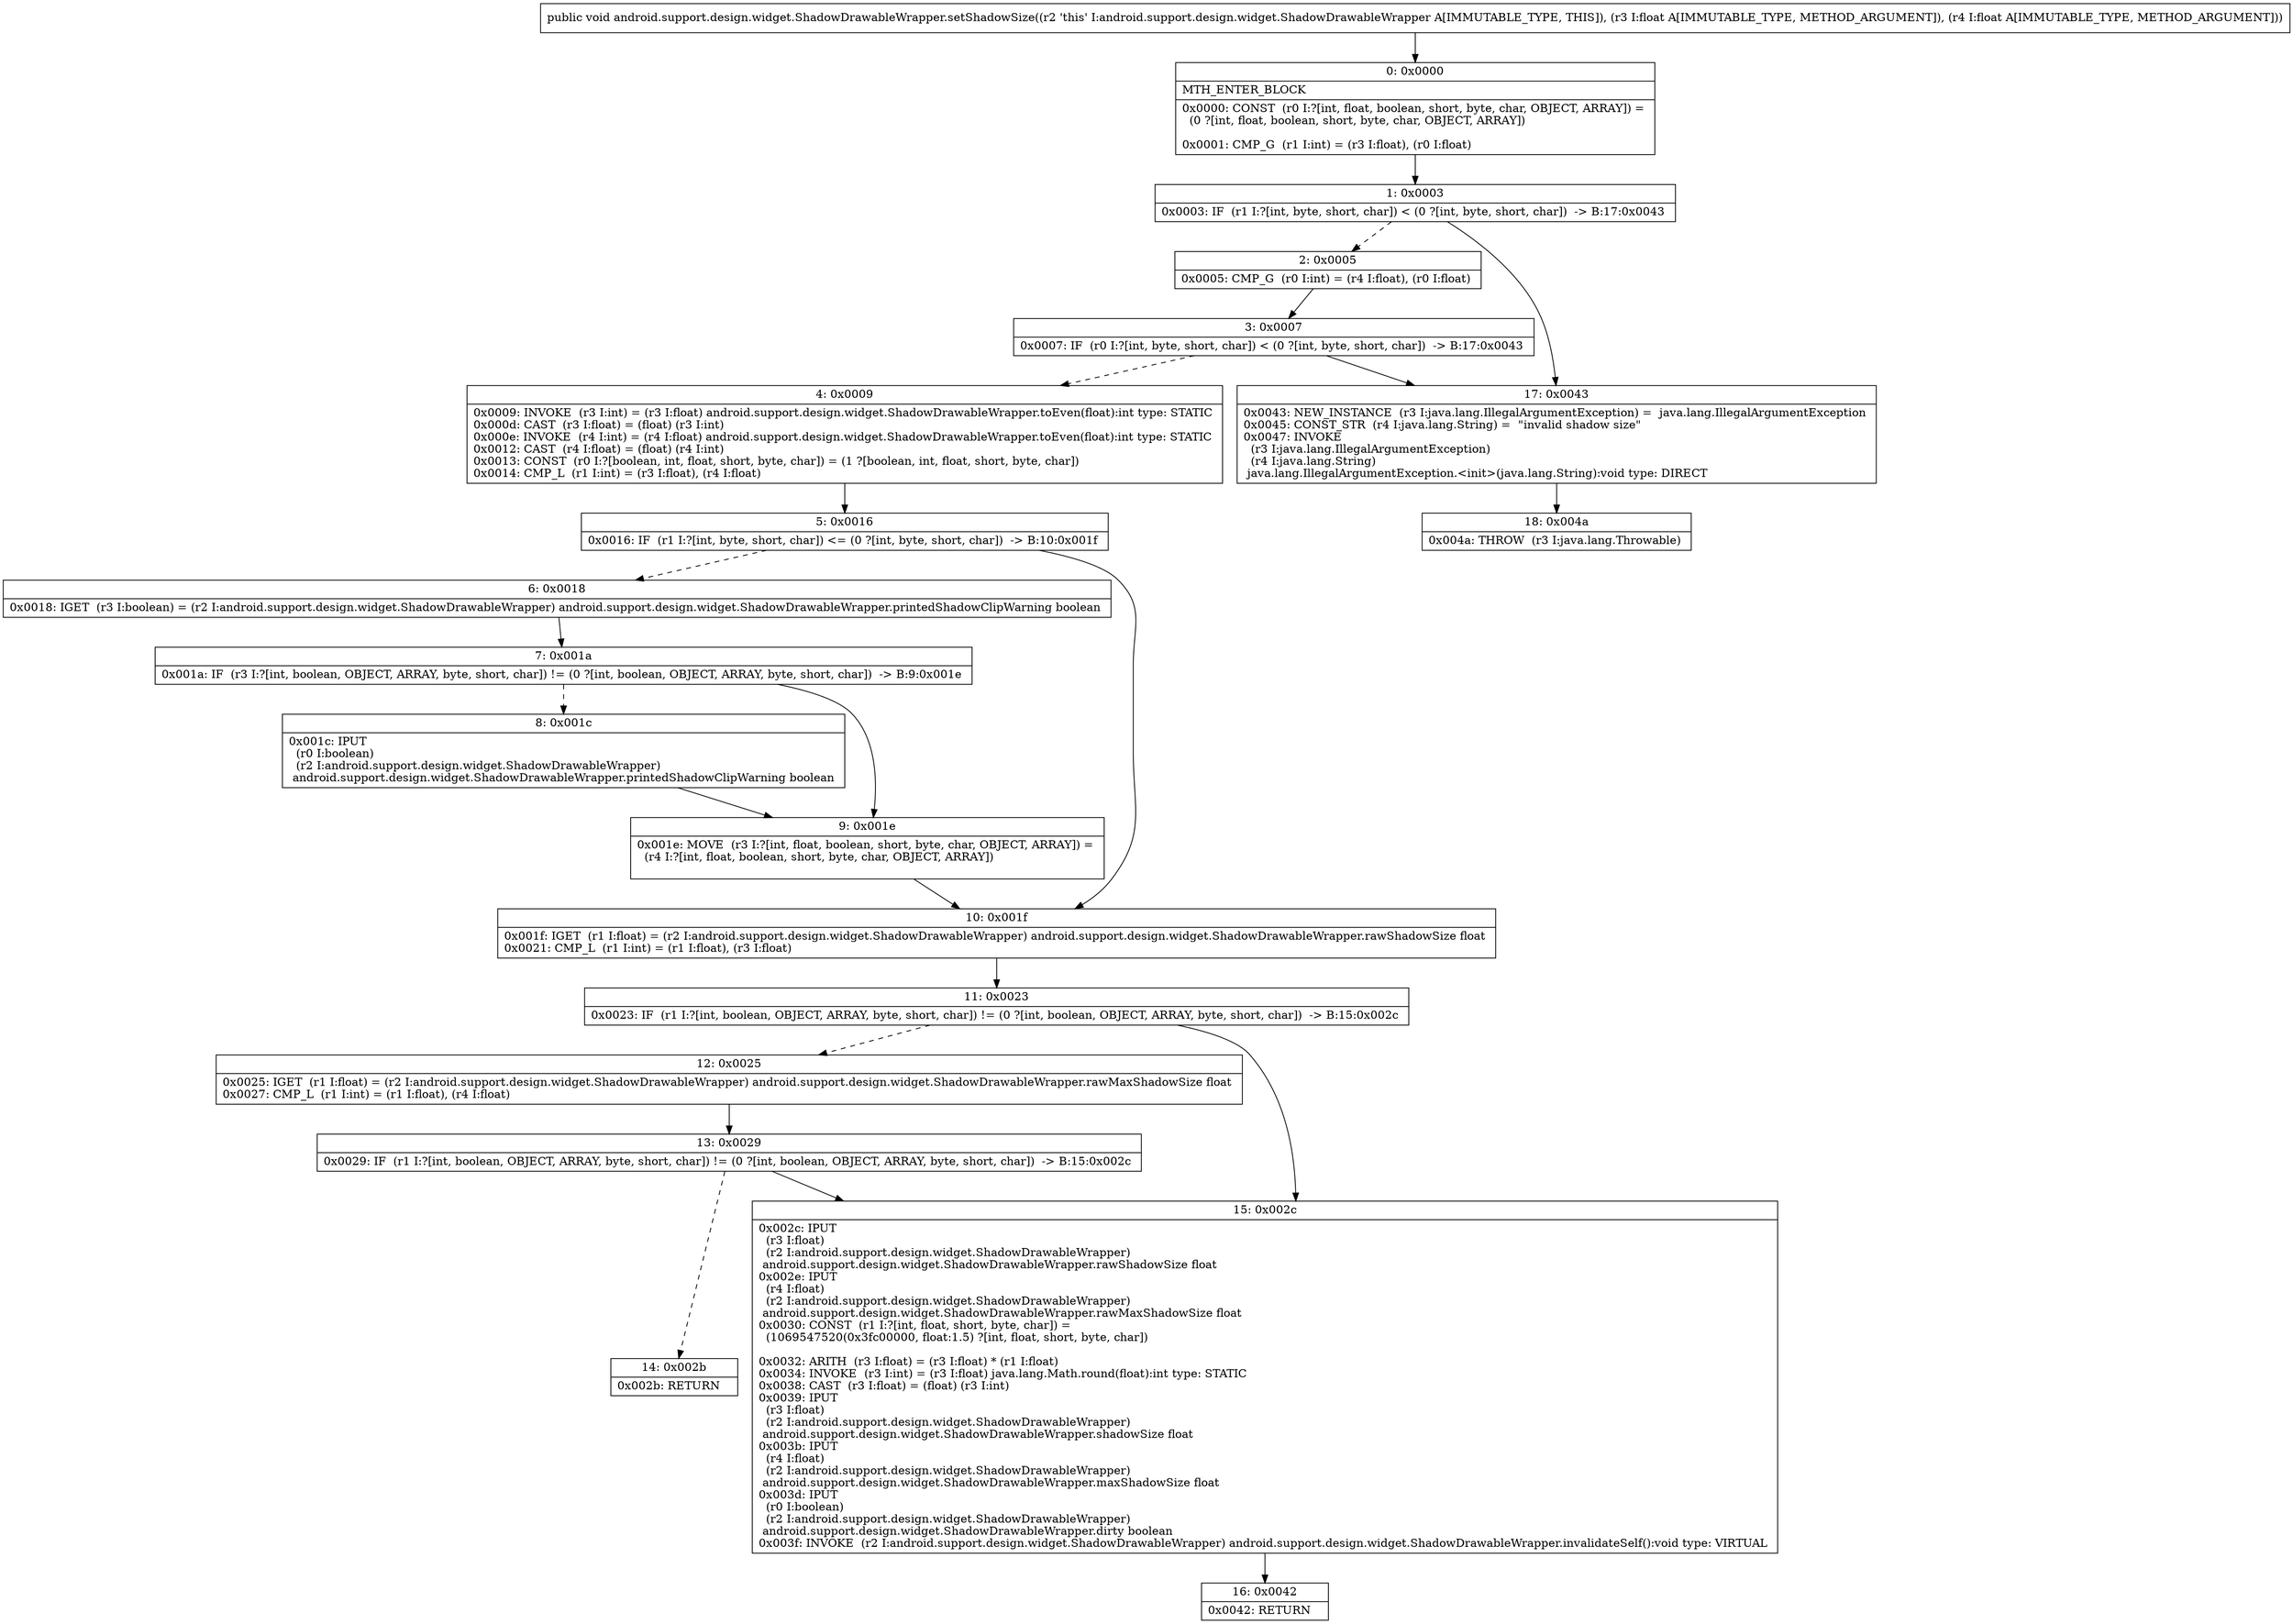 digraph "CFG forandroid.support.design.widget.ShadowDrawableWrapper.setShadowSize(FF)V" {
Node_0 [shape=record,label="{0\:\ 0x0000|MTH_ENTER_BLOCK\l|0x0000: CONST  (r0 I:?[int, float, boolean, short, byte, char, OBJECT, ARRAY]) = \l  (0 ?[int, float, boolean, short, byte, char, OBJECT, ARRAY])\l \l0x0001: CMP_G  (r1 I:int) = (r3 I:float), (r0 I:float) \l}"];
Node_1 [shape=record,label="{1\:\ 0x0003|0x0003: IF  (r1 I:?[int, byte, short, char]) \< (0 ?[int, byte, short, char])  \-\> B:17:0x0043 \l}"];
Node_2 [shape=record,label="{2\:\ 0x0005|0x0005: CMP_G  (r0 I:int) = (r4 I:float), (r0 I:float) \l}"];
Node_3 [shape=record,label="{3\:\ 0x0007|0x0007: IF  (r0 I:?[int, byte, short, char]) \< (0 ?[int, byte, short, char])  \-\> B:17:0x0043 \l}"];
Node_4 [shape=record,label="{4\:\ 0x0009|0x0009: INVOKE  (r3 I:int) = (r3 I:float) android.support.design.widget.ShadowDrawableWrapper.toEven(float):int type: STATIC \l0x000d: CAST  (r3 I:float) = (float) (r3 I:int) \l0x000e: INVOKE  (r4 I:int) = (r4 I:float) android.support.design.widget.ShadowDrawableWrapper.toEven(float):int type: STATIC \l0x0012: CAST  (r4 I:float) = (float) (r4 I:int) \l0x0013: CONST  (r0 I:?[boolean, int, float, short, byte, char]) = (1 ?[boolean, int, float, short, byte, char]) \l0x0014: CMP_L  (r1 I:int) = (r3 I:float), (r4 I:float) \l}"];
Node_5 [shape=record,label="{5\:\ 0x0016|0x0016: IF  (r1 I:?[int, byte, short, char]) \<= (0 ?[int, byte, short, char])  \-\> B:10:0x001f \l}"];
Node_6 [shape=record,label="{6\:\ 0x0018|0x0018: IGET  (r3 I:boolean) = (r2 I:android.support.design.widget.ShadowDrawableWrapper) android.support.design.widget.ShadowDrawableWrapper.printedShadowClipWarning boolean \l}"];
Node_7 [shape=record,label="{7\:\ 0x001a|0x001a: IF  (r3 I:?[int, boolean, OBJECT, ARRAY, byte, short, char]) != (0 ?[int, boolean, OBJECT, ARRAY, byte, short, char])  \-\> B:9:0x001e \l}"];
Node_8 [shape=record,label="{8\:\ 0x001c|0x001c: IPUT  \l  (r0 I:boolean)\l  (r2 I:android.support.design.widget.ShadowDrawableWrapper)\l android.support.design.widget.ShadowDrawableWrapper.printedShadowClipWarning boolean \l}"];
Node_9 [shape=record,label="{9\:\ 0x001e|0x001e: MOVE  (r3 I:?[int, float, boolean, short, byte, char, OBJECT, ARRAY]) = \l  (r4 I:?[int, float, boolean, short, byte, char, OBJECT, ARRAY])\l \l}"];
Node_10 [shape=record,label="{10\:\ 0x001f|0x001f: IGET  (r1 I:float) = (r2 I:android.support.design.widget.ShadowDrawableWrapper) android.support.design.widget.ShadowDrawableWrapper.rawShadowSize float \l0x0021: CMP_L  (r1 I:int) = (r1 I:float), (r3 I:float) \l}"];
Node_11 [shape=record,label="{11\:\ 0x0023|0x0023: IF  (r1 I:?[int, boolean, OBJECT, ARRAY, byte, short, char]) != (0 ?[int, boolean, OBJECT, ARRAY, byte, short, char])  \-\> B:15:0x002c \l}"];
Node_12 [shape=record,label="{12\:\ 0x0025|0x0025: IGET  (r1 I:float) = (r2 I:android.support.design.widget.ShadowDrawableWrapper) android.support.design.widget.ShadowDrawableWrapper.rawMaxShadowSize float \l0x0027: CMP_L  (r1 I:int) = (r1 I:float), (r4 I:float) \l}"];
Node_13 [shape=record,label="{13\:\ 0x0029|0x0029: IF  (r1 I:?[int, boolean, OBJECT, ARRAY, byte, short, char]) != (0 ?[int, boolean, OBJECT, ARRAY, byte, short, char])  \-\> B:15:0x002c \l}"];
Node_14 [shape=record,label="{14\:\ 0x002b|0x002b: RETURN   \l}"];
Node_15 [shape=record,label="{15\:\ 0x002c|0x002c: IPUT  \l  (r3 I:float)\l  (r2 I:android.support.design.widget.ShadowDrawableWrapper)\l android.support.design.widget.ShadowDrawableWrapper.rawShadowSize float \l0x002e: IPUT  \l  (r4 I:float)\l  (r2 I:android.support.design.widget.ShadowDrawableWrapper)\l android.support.design.widget.ShadowDrawableWrapper.rawMaxShadowSize float \l0x0030: CONST  (r1 I:?[int, float, short, byte, char]) = \l  (1069547520(0x3fc00000, float:1.5) ?[int, float, short, byte, char])\l \l0x0032: ARITH  (r3 I:float) = (r3 I:float) * (r1 I:float) \l0x0034: INVOKE  (r3 I:int) = (r3 I:float) java.lang.Math.round(float):int type: STATIC \l0x0038: CAST  (r3 I:float) = (float) (r3 I:int) \l0x0039: IPUT  \l  (r3 I:float)\l  (r2 I:android.support.design.widget.ShadowDrawableWrapper)\l android.support.design.widget.ShadowDrawableWrapper.shadowSize float \l0x003b: IPUT  \l  (r4 I:float)\l  (r2 I:android.support.design.widget.ShadowDrawableWrapper)\l android.support.design.widget.ShadowDrawableWrapper.maxShadowSize float \l0x003d: IPUT  \l  (r0 I:boolean)\l  (r2 I:android.support.design.widget.ShadowDrawableWrapper)\l android.support.design.widget.ShadowDrawableWrapper.dirty boolean \l0x003f: INVOKE  (r2 I:android.support.design.widget.ShadowDrawableWrapper) android.support.design.widget.ShadowDrawableWrapper.invalidateSelf():void type: VIRTUAL \l}"];
Node_16 [shape=record,label="{16\:\ 0x0042|0x0042: RETURN   \l}"];
Node_17 [shape=record,label="{17\:\ 0x0043|0x0043: NEW_INSTANCE  (r3 I:java.lang.IllegalArgumentException) =  java.lang.IllegalArgumentException \l0x0045: CONST_STR  (r4 I:java.lang.String) =  \"invalid shadow size\" \l0x0047: INVOKE  \l  (r3 I:java.lang.IllegalArgumentException)\l  (r4 I:java.lang.String)\l java.lang.IllegalArgumentException.\<init\>(java.lang.String):void type: DIRECT \l}"];
Node_18 [shape=record,label="{18\:\ 0x004a|0x004a: THROW  (r3 I:java.lang.Throwable) \l}"];
MethodNode[shape=record,label="{public void android.support.design.widget.ShadowDrawableWrapper.setShadowSize((r2 'this' I:android.support.design.widget.ShadowDrawableWrapper A[IMMUTABLE_TYPE, THIS]), (r3 I:float A[IMMUTABLE_TYPE, METHOD_ARGUMENT]), (r4 I:float A[IMMUTABLE_TYPE, METHOD_ARGUMENT])) }"];
MethodNode -> Node_0;
Node_0 -> Node_1;
Node_1 -> Node_2[style=dashed];
Node_1 -> Node_17;
Node_2 -> Node_3;
Node_3 -> Node_4[style=dashed];
Node_3 -> Node_17;
Node_4 -> Node_5;
Node_5 -> Node_6[style=dashed];
Node_5 -> Node_10;
Node_6 -> Node_7;
Node_7 -> Node_8[style=dashed];
Node_7 -> Node_9;
Node_8 -> Node_9;
Node_9 -> Node_10;
Node_10 -> Node_11;
Node_11 -> Node_12[style=dashed];
Node_11 -> Node_15;
Node_12 -> Node_13;
Node_13 -> Node_14[style=dashed];
Node_13 -> Node_15;
Node_15 -> Node_16;
Node_17 -> Node_18;
}

